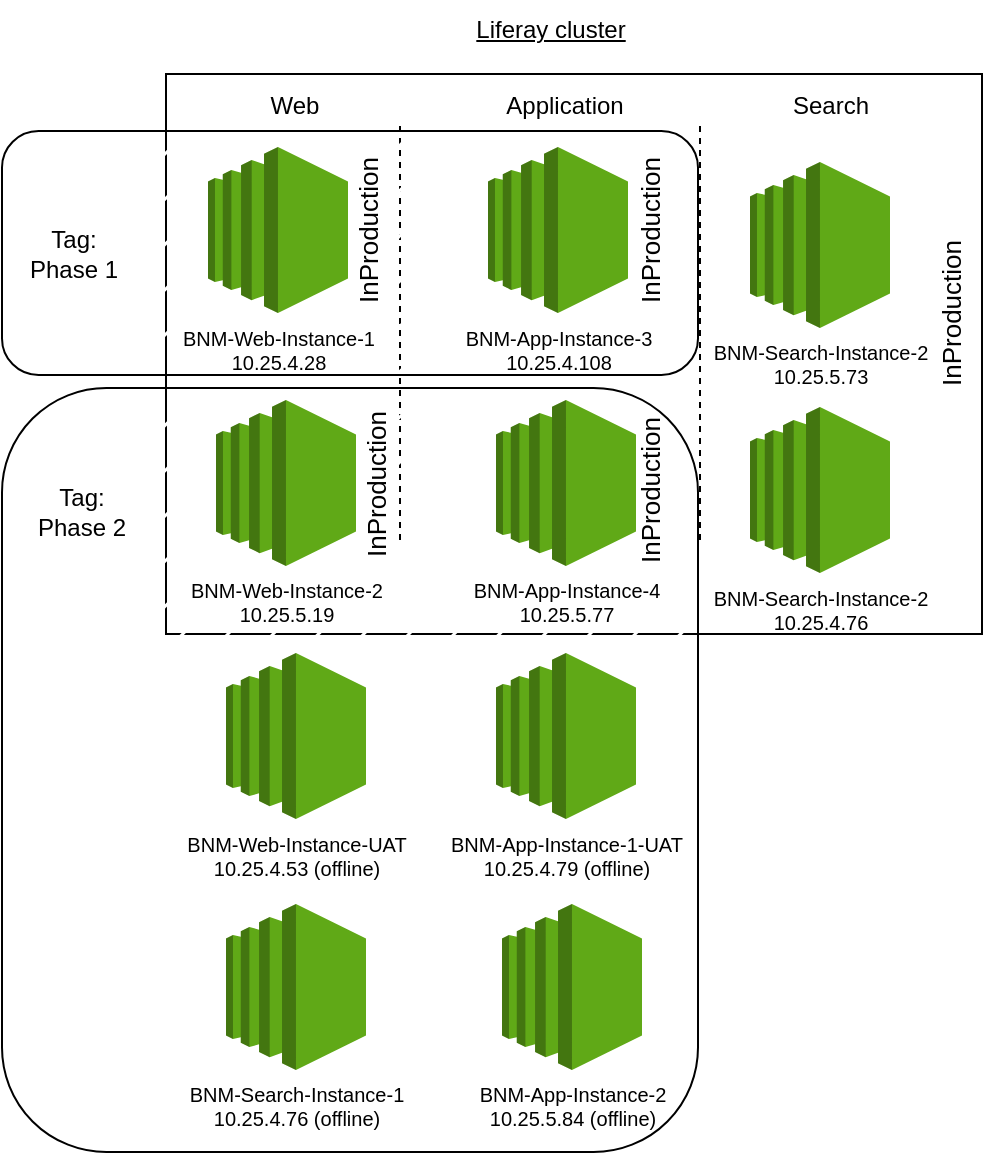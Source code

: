 <mxfile version="23.0.1" type="github">
  <diagram name="Page-1" id="IQn_RGmjUxphnMO-temq">
    <mxGraphModel dx="-266" dy="719" grid="1" gridSize="10" guides="1" tooltips="1" connect="1" arrows="1" fold="1" page="1" pageScale="1" pageWidth="850" pageHeight="1100" math="0" shadow="0">
      <root>
        <mxCell id="0" />
        <mxCell id="1" parent="0" />
        <mxCell id="I5GqBziF1sQ-0T2JehLB-2" value="" style="rounded=0;whiteSpace=wrap;html=1;" vertex="1" parent="1">
          <mxGeometry x="1902" y="147" width="408" height="280" as="geometry" />
        </mxCell>
        <mxCell id="I5GqBziF1sQ-0T2JehLB-3" value="" style="endArrow=none;dashed=1;html=1;rounded=0;shadow=0;" edge="1" parent="1">
          <mxGeometry width="50" height="50" relative="1" as="geometry">
            <mxPoint x="2169" y="380" as="sourcePoint" />
            <mxPoint x="2169" y="170" as="targetPoint" />
          </mxGeometry>
        </mxCell>
        <mxCell id="I5GqBziF1sQ-0T2JehLB-4" value="Web" style="text;html=1;align=center;verticalAlign=middle;resizable=0;points=[];autosize=1;strokeColor=none;fillColor=none;shadow=0;" vertex="1" parent="1">
          <mxGeometry x="1941" y="148" width="50" height="30" as="geometry" />
        </mxCell>
        <mxCell id="I5GqBziF1sQ-0T2JehLB-5" value="Application" style="text;html=1;align=center;verticalAlign=middle;resizable=0;points=[];autosize=1;strokeColor=none;fillColor=none;shadow=0;" vertex="1" parent="1">
          <mxGeometry x="2061" y="148" width="80" height="30" as="geometry" />
        </mxCell>
        <mxCell id="I5GqBziF1sQ-0T2JehLB-6" value="Search" style="text;html=1;align=center;verticalAlign=middle;resizable=0;points=[];autosize=1;strokeColor=none;fillColor=none;shadow=0;" vertex="1" parent="1">
          <mxGeometry x="2204" y="148" width="60" height="30" as="geometry" />
        </mxCell>
        <mxCell id="I5GqBziF1sQ-0T2JehLB-7" value="&lt;font color=&quot;#000000&quot;&gt;BNM-Search-Instance-2&lt;br&gt;10.25.5.73&lt;/font&gt;" style="outlineConnect=0;dashed=0;verticalLabelPosition=bottom;verticalAlign=top;align=center;html=1;shape=mxgraph.aws3.ec2;fillColor=#60a917;shadow=0;fontSize=10;fontColor=#ffffff;strokeColor=#2D7600;" vertex="1" parent="1">
          <mxGeometry x="2194" y="191" width="70" height="83" as="geometry" />
        </mxCell>
        <mxCell id="I5GqBziF1sQ-0T2JehLB-8" value="Liferay cluster" style="text;html=1;align=center;verticalAlign=middle;resizable=0;points=[];autosize=1;strokeColor=none;fillColor=none;fontStyle=4" vertex="1" parent="1">
          <mxGeometry x="2044" y="110" width="100" height="30" as="geometry" />
        </mxCell>
        <mxCell id="I5GqBziF1sQ-0T2JehLB-9" value="" style="endArrow=none;dashed=1;html=1;rounded=0;shadow=0;" edge="1" parent="1">
          <mxGeometry width="50" height="50" relative="1" as="geometry">
            <mxPoint x="2019" y="380" as="sourcePoint" />
            <mxPoint x="2019" y="170" as="targetPoint" />
          </mxGeometry>
        </mxCell>
        <mxCell id="I5GqBziF1sQ-0T2JehLB-10" value="" style="rounded=1;whiteSpace=wrap;html=1;fillStyle=hatch;" vertex="1" parent="1">
          <mxGeometry x="1820" y="175.5" width="348" height="122" as="geometry" />
        </mxCell>
        <mxCell id="I5GqBziF1sQ-0T2JehLB-11" value="BNM-Web-Instance-1&lt;br&gt;10.25.4.28" style="outlineConnect=0;dashed=0;verticalLabelPosition=bottom;verticalAlign=top;align=center;html=1;shape=mxgraph.aws3.ec2;fillColor=#60a917;shadow=0;fontSize=10;fontColor=#000000;strokeColor=#2D7600;labelBorderColor=none;" vertex="1" parent="1">
          <mxGeometry x="1923" y="183.5" width="70" height="83" as="geometry" />
        </mxCell>
        <mxCell id="I5GqBziF1sQ-0T2JehLB-12" value="BNM-App-Instance-3&lt;br&gt;10.25.4.108" style="outlineConnect=0;dashed=0;verticalLabelPosition=bottom;verticalAlign=top;align=center;html=1;shape=mxgraph.aws3.ec2;fillColor=#60a917;shadow=0;fontSize=10;fontColor=#000000;strokeColor=#2D7600;labelBorderColor=none;" vertex="1" parent="1">
          <mxGeometry x="2063" y="183.5" width="70" height="83" as="geometry" />
        </mxCell>
        <mxCell id="I5GqBziF1sQ-0T2JehLB-13" value="Tag: Phase 1" style="text;html=1;strokeColor=none;fillColor=none;align=center;verticalAlign=middle;whiteSpace=wrap;rounded=0;" vertex="1" parent="1">
          <mxGeometry x="1826" y="221.5" width="60" height="30" as="geometry" />
        </mxCell>
        <mxCell id="I5GqBziF1sQ-0T2JehLB-14" value="InProduction" style="text;html=1;strokeColor=none;fillColor=none;align=center;verticalAlign=middle;whiteSpace=wrap;rounded=0;rotation=-90;fontSize=13;" vertex="1" parent="1">
          <mxGeometry x="2114" y="210" width="60" height="30" as="geometry" />
        </mxCell>
        <mxCell id="I5GqBziF1sQ-0T2JehLB-15" value="InProduction" style="text;html=1;strokeColor=none;fillColor=none;align=center;verticalAlign=middle;whiteSpace=wrap;rounded=0;rotation=-90;fontSize=13;" vertex="1" parent="1">
          <mxGeometry x="1973" y="210" width="60" height="30" as="geometry" />
        </mxCell>
        <mxCell id="I5GqBziF1sQ-0T2JehLB-16" value="InProduction" style="text;html=1;strokeColor=none;fillColor=none;align=center;verticalAlign=middle;whiteSpace=wrap;rounded=0;rotation=-90;fontSize=13;" vertex="1" parent="1">
          <mxGeometry x="2264" y="251.5" width="60" height="30" as="geometry" />
        </mxCell>
        <mxCell id="I5GqBziF1sQ-0T2JehLB-17" value="" style="rounded=1;whiteSpace=wrap;html=1;labelBorderColor=none;fillStyle=hatch;" vertex="1" parent="1">
          <mxGeometry x="1820" y="304" width="348" height="382" as="geometry" />
        </mxCell>
        <mxCell id="I5GqBziF1sQ-0T2JehLB-18" value="BNM-App-Instance-4&lt;br&gt;10.25.5.77" style="outlineConnect=0;dashed=0;verticalLabelPosition=bottom;verticalAlign=top;align=center;html=1;shape=mxgraph.aws3.ec2;fillColor=#60a917;shadow=0;fontSize=10;fontColor=#000000;strokeColor=#2D7600;labelBorderColor=none;" vertex="1" parent="1">
          <mxGeometry x="2067" y="310" width="70" height="83" as="geometry" />
        </mxCell>
        <mxCell id="I5GqBziF1sQ-0T2JehLB-19" value="BNM-Web-Instance-2&lt;br&gt;10.25.5.19" style="outlineConnect=0;dashed=0;verticalLabelPosition=bottom;verticalAlign=top;align=center;html=1;shape=mxgraph.aws3.ec2;fillColor=#60a917;shadow=0;fontSize=10;fontColor=#000000;strokeColor=#2D7600;labelBorderColor=none;" vertex="1" parent="1">
          <mxGeometry x="1927" y="310" width="70" height="83" as="geometry" />
        </mxCell>
        <mxCell id="I5GqBziF1sQ-0T2JehLB-20" value="Tag: Phase 2" style="text;html=1;strokeColor=none;fillColor=none;align=center;verticalAlign=middle;whiteSpace=wrap;rounded=0;" vertex="1" parent="1">
          <mxGeometry x="1830" y="350.5" width="60" height="30" as="geometry" />
        </mxCell>
        <mxCell id="I5GqBziF1sQ-0T2JehLB-21" value="BNM-App-Instance-1-UAT&lt;br&gt;10.25.4.79 (offline)" style="outlineConnect=0;dashed=0;verticalLabelPosition=bottom;verticalAlign=top;align=center;html=1;shape=mxgraph.aws3.ec2;fillColor=#60a917;shadow=0;fontSize=10;fontColor=#000000;strokeColor=#2D7600;labelBorderColor=none;" vertex="1" parent="1">
          <mxGeometry x="2067" y="436.5" width="70" height="83" as="geometry" />
        </mxCell>
        <mxCell id="I5GqBziF1sQ-0T2JehLB-22" value="BNM-Web-Instance-UAT&lt;br&gt;10.25.4.53 (offline)" style="outlineConnect=0;dashed=0;verticalLabelPosition=bottom;verticalAlign=top;align=center;html=1;shape=mxgraph.aws3.ec2;fillColor=#60a917;shadow=0;fontSize=10;fontColor=#000000;strokeColor=#2D7600;labelBorderColor=none;" vertex="1" parent="1">
          <mxGeometry x="1932" y="436.5" width="70" height="83" as="geometry" />
        </mxCell>
        <mxCell id="I5GqBziF1sQ-0T2JehLB-23" value="BNM-App-Instance-2&lt;br&gt;10.25.5.84 (offline)" style="outlineConnect=0;dashed=0;verticalLabelPosition=bottom;verticalAlign=top;align=center;html=1;shape=mxgraph.aws3.ec2;fillColor=#60a917;shadow=0;fontSize=10;fontColor=#000000;strokeColor=#2D7600;labelBorderColor=none;" vertex="1" parent="1">
          <mxGeometry x="2070" y="562" width="70" height="83" as="geometry" />
        </mxCell>
        <mxCell id="I5GqBziF1sQ-0T2JehLB-24" value="BNM-Search-Instance-1&lt;br&gt;10.25.4.76 (offline)" style="outlineConnect=0;dashed=0;verticalLabelPosition=bottom;verticalAlign=top;align=center;html=1;shape=mxgraph.aws3.ec2;fillColor=#60a917;shadow=0;fontSize=10;strokeColor=#2D7600;fontColor=#000000;" vertex="1" parent="1">
          <mxGeometry x="1932" y="562" width="70" height="83" as="geometry" />
        </mxCell>
        <mxCell id="I5GqBziF1sQ-0T2JehLB-25" value="InProduction" style="text;html=1;strokeColor=none;fillColor=none;align=center;verticalAlign=middle;whiteSpace=wrap;rounded=0;rotation=-90;fontSize=13;" vertex="1" parent="1">
          <mxGeometry x="1977" y="337" width="60" height="30" as="geometry" />
        </mxCell>
        <mxCell id="I5GqBziF1sQ-0T2JehLB-26" value="InProduction" style="text;html=1;strokeColor=none;fillColor=none;align=center;verticalAlign=middle;whiteSpace=wrap;rounded=0;rotation=-90;fontSize=13;" vertex="1" parent="1">
          <mxGeometry x="2114" y="340" width="60" height="30" as="geometry" />
        </mxCell>
        <mxCell id="I5GqBziF1sQ-0T2JehLB-28" value="&lt;font color=&quot;#000000&quot;&gt;BNM-Search-Instance-2&lt;br&gt;10.25.4.76&lt;/font&gt;" style="outlineConnect=0;dashed=0;verticalLabelPosition=bottom;verticalAlign=top;align=center;html=1;shape=mxgraph.aws3.ec2;fillColor=#60a917;shadow=0;fontSize=10;fontColor=#ffffff;strokeColor=#2D7600;" vertex="1" parent="1">
          <mxGeometry x="2194" y="313.5" width="70" height="83" as="geometry" />
        </mxCell>
      </root>
    </mxGraphModel>
  </diagram>
</mxfile>
